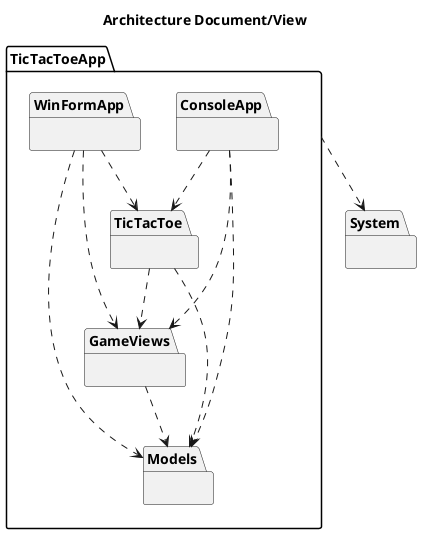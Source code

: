 @startuml Design Architecture
    title Architecture Document/View

    package TicTacToeApp{
        package TicTacToe{}
        package ConsoleApp{}
        package WinFormApp{}
        package GameViews{}
        package Models{}

        ConsoleApp ..> TicTacToe
        ConsoleApp ..> GameViews
        ConsoleApp ..> Models

        WinFormApp ..> TicTacToe
        WinFormApp ..> GameViews
        WinFormApp ..> Models

        TicTacToe ..> GameViews
        TicTacToe ..> Models

        GameViews ..> Models
    }
    TicTacToeApp ..> System

    package System{}
@enduml

@startuml Design Start
    title Design 

@enduml

@startuml Design Play
    title Design Play

@enduml

@startuml Design Resume
    title Design Resume

@enduml

@startuml Design Views
    title Design Views

    package TicTacToeApp{
        namespace ConsoleApp{
            class Program{
                ~Main(string[])
            }
            

            namespace Views{
                class ConsoleView{
                    ~ConsoleView(Game)
                    ~Start()
                }

                class StartView{
                    ~StartView(Game)
                    ~Interact()
                }

                namespace Models{
                    class MessageView{
                        -{static}messages : string[]
                        ~MessageView(Message)
                        ~Write(string)
                        ~WriteLine()
                    }

                    class CreatePlayerView{
                        ~CreatePlayerView()
                        ~Read() : int
                    }

                    class GridView{
                        ~GridView()
                        ~Show(Game)
                    }

                    class TokenView{
                        ~Write(Game)
                    }

                    class ErrorView{
                        -{static}errors : string[]
                        ~ErrorView(Error) : base(Error)
                        ~WriteLine()
                    }
                }
            }

            namespace ConsoleIOs{
                class ConsoleIO{
                    ~Write(outString)
                    ~WriteLine(outString)
                    ~ReadInt(outString)
                    ~NewLine()
                }
            }
        }

        namespace TicTacToe{
            class TicTacToe{}
        }

        namespace GameViews{
            interface IGameView{}
            enum Message{}
            abstract ErrorView{}
        }

        namespace Models{
            class Game{}
            enum Token{}
            enum Error{}
        }
    }

    ConsoleApp.Program *--> TicTacToe.TicTacToe
    ConsoleApp.Program *--> ConsoleApp.Views.ConsoleView
    ConsoleApp.Program ..> Models.Game

    ConsoleApp.Views.ConsoleView *--> ConsoleApp.Views.StartView
    ConsoleApp.Views.ConsoleView .up.|> GameViews.IGameView

    ConsoleApp.Views.StartView --> Models.Game
    ConsoleApp.Views.StartView ..> GameViews.Message
    ConsoleApp.Views.StartView ..> ConsoleApp.Views.Models.MessageView
    ConsoleApp.Views.StartView ..> ConsoleApp.Views.Models.GridView

    ConsoleApp.Views.Models.MessageView ..> ConsoleApp.ConsoleIOs.ConsoleIO
    ConsoleApp.Views.Models.MessageView ..> GameViews.Message

    ConsoleApp.Views.Models.GridView ..> Models.Game
    ConsoleApp.Views.Models.GridView ..> Models.Token
    ConsoleApp.Views.Models.GridView ..> ConsoleApp.Views.Models.MessageView 
    ConsoleApp.Views.Models.GridView ..> GameViews.Message
    ConsoleApp.Views.Models.GridView ..> ConsoleApp.ConsoleIOs.ConsoleIO
    ConsoleApp.Views.Models.GridView ..> ConsoleApp.Views.Models.TokenView

    ConsoleApp.Views.Models.TokenView ..> Models.Token
    ConsoleApp.Views.Models.TokenView ..> ConsoleApp.Views.Models.MessageView

    ConsoleApp.Views.Models.CreatePlayerView ..> ConsoleApp.ConsoleIOs.ConsoleIO
    ConsoleApp.Views.Models.CreatePlayerView ..> GameViews.Message
    ConsoleApp.Views.Models.CreatePlayerView ..> Models.Error
    ConsoleApp.Views.Models.CreatePlayerView ..> ConsoleApp.Views.Models.ErrorView

    
    ConsoleApp.Views.Models.ErrorView -up-|> GameViews.ErrorView
    ConsoleApp.Views.Models.ErrorView ..> Models.Error
    ConsoleApp.Views.Models.ErrorView ..> ConsoleApp.ConsoleIOs.ConsoleIO
@enduml

@startuml Design TicTacToe
    title Design TicTacToe

    package TicTacToeApp{
        namespace TicTacToe{
            class TicTacToe{
                +game : Game {get;}
                +gameView : GameView {get; set;}
                +Run()
            }
        }

        namespace GameViews{
            interface IGameView{}
        }

        namespace Models{
            class Game{}
        }
    }    

    TicTacToe.TicTacToe *--> Models.Game
    TicTacToe.TicTacToe --> GameViews.IGameView
@enduml

@startuml Design GameViews
    title Design GameViews

package TicTacToeApp{
    namespace GameViews{
        interface IGameView{
            +Start()
        }

        enum Message{
            Title
            NumberPlayerMenu
            SelectNumberPlayer
            ErrorTitle
            VerticalLine
            Square
            CurrentTurn
            EnterCoordinateToPut
            EnterOriginCoordinateToMove
            EnterTargetCoordinateToMove
            Winner
            Resume
            +{static}messages : string[]
            +GetMessage(Message) : string
        }   

        abstract ErrorView{
            #{static}errorsMessage : string[]
            +ErrorView(Error)
        }     
    }

    namespace Models{
        enum Error{}
    }        
}

GameViews.ErrorView --> Models.Error
@enduml

@startuml Design Models
    title Design 

package TicTacToeApp{
    namespace Models{
        class Game{
            +Game()
            +NewGame()
            +CreatePlayers(players : int)
            +GetToken(Coordinate)
            +CheckErrorToReadPlayers(players : int) : Error
        }
        Game *--> Grid
        Game *--> "2" Player
        Game *--> Turn
        Game ..> PlayerFactory

        class PlayerFactory{
            -{static}MinPlayers : int
            -instance : PlayerFactory 
            -PlayerFactory()
            ~Instance : PlayerFactory { get; }
            ~Create(position, players, Grid) : Player
        }
        PlayerFactory ..> Player
        PlayerFactory ..> UserPlayer
        PlayerFactory ..> MachinePlayer
        PlayerFactory ..> Grid
        PlayerFactory ..> Turn

        abstract Player{
            +Player(Token, Grid, PlayerType)
        }
        Player <|-- UserPlayer
        Player <|-- MachinePlayer
        Player --> Grid

        class UserPlayer{
            +UserPlayer(Token, Grid, PlayerType)
        }

        class MachinePlayer{
            +UserPlayer(Token, Grid, PlayerType)
        }

        class Turn{
            ~{static}MaxPlayer : int
        }
        Turn --> Player

        class Grid{
            ~Grid()
            ~NewGame()
            ~GetToken(Coordinate) : Token
        }

        namespace Types{
            enum Error{
                Null
            }

            enum PlayerType{
                +UserPlayer
                +MachinePlayer
            }

            enum Token{
                +X
                +O
                +Null
            }

            class Coordinate{
                ~{static}Dimension : int
                -row : int
                -colunm : int
                +Coordinate(row, colunm)
                +Row : int { get; }
                +Colunm : int { get; }
            }
        }
    }
}    

Models.Game ..> Models.Types.Error   
Models.Game ..> Models.Types.Coordinate
Models.Game ..> Models.Types.Token

Models.PlayerFactory ..> Models.Types.Error
Models.PlayerFactory ..> Models.Types.PlayerType
Models.PlayerFactory ..> Models.Types.Token

Models.Player --> Models.Types.PlayerType
Models.Player --> Models.Types.Token

Models.UserPlayer --> Models.Types.PlayerType
Models.UserPlayer --> Models.Types.Token

Models.MachinePlayer --> Models.Types.PlayerType
Models.MachinePlayer --> Models.Types.Token

Models.Grid o--> "3x3" Models.Types.Token
Models.Grid ..> Models.Types.Coordinate
@enduml

@startuml Design Types
    title Design 

@enduml

